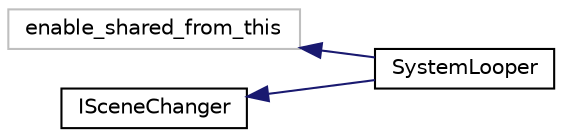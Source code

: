 digraph "クラス階層図"
{
 // LATEX_PDF_SIZE
  edge [fontname="Helvetica",fontsize="10",labelfontname="Helvetica",labelfontsize="10"];
  node [fontname="Helvetica",fontsize="10",shape=record];
  rankdir="LR";
  Node4 [label="enable_shared_from_this",height=0.2,width=0.4,color="grey75", fillcolor="white", style="filled",tooltip=" "];
  Node4 -> Node1 [dir="back",color="midnightblue",fontsize="10",style="solid",fontname="Helvetica"];
  Node1 [label="SystemLooper",height=0.2,width=0.4,color="black", fillcolor="white", style="filled",URL="$class_system_looper.html",tooltip="ループする処理の中心を担うクラス"];
  Node0 [label="ISceneChanger",height=0.2,width=0.4,color="black", fillcolor="white", style="filled",URL="$class_i_scene_changer.html",tooltip=" "];
  Node0 -> Node1 [dir="back",color="midnightblue",fontsize="10",style="solid",fontname="Helvetica"];
}
